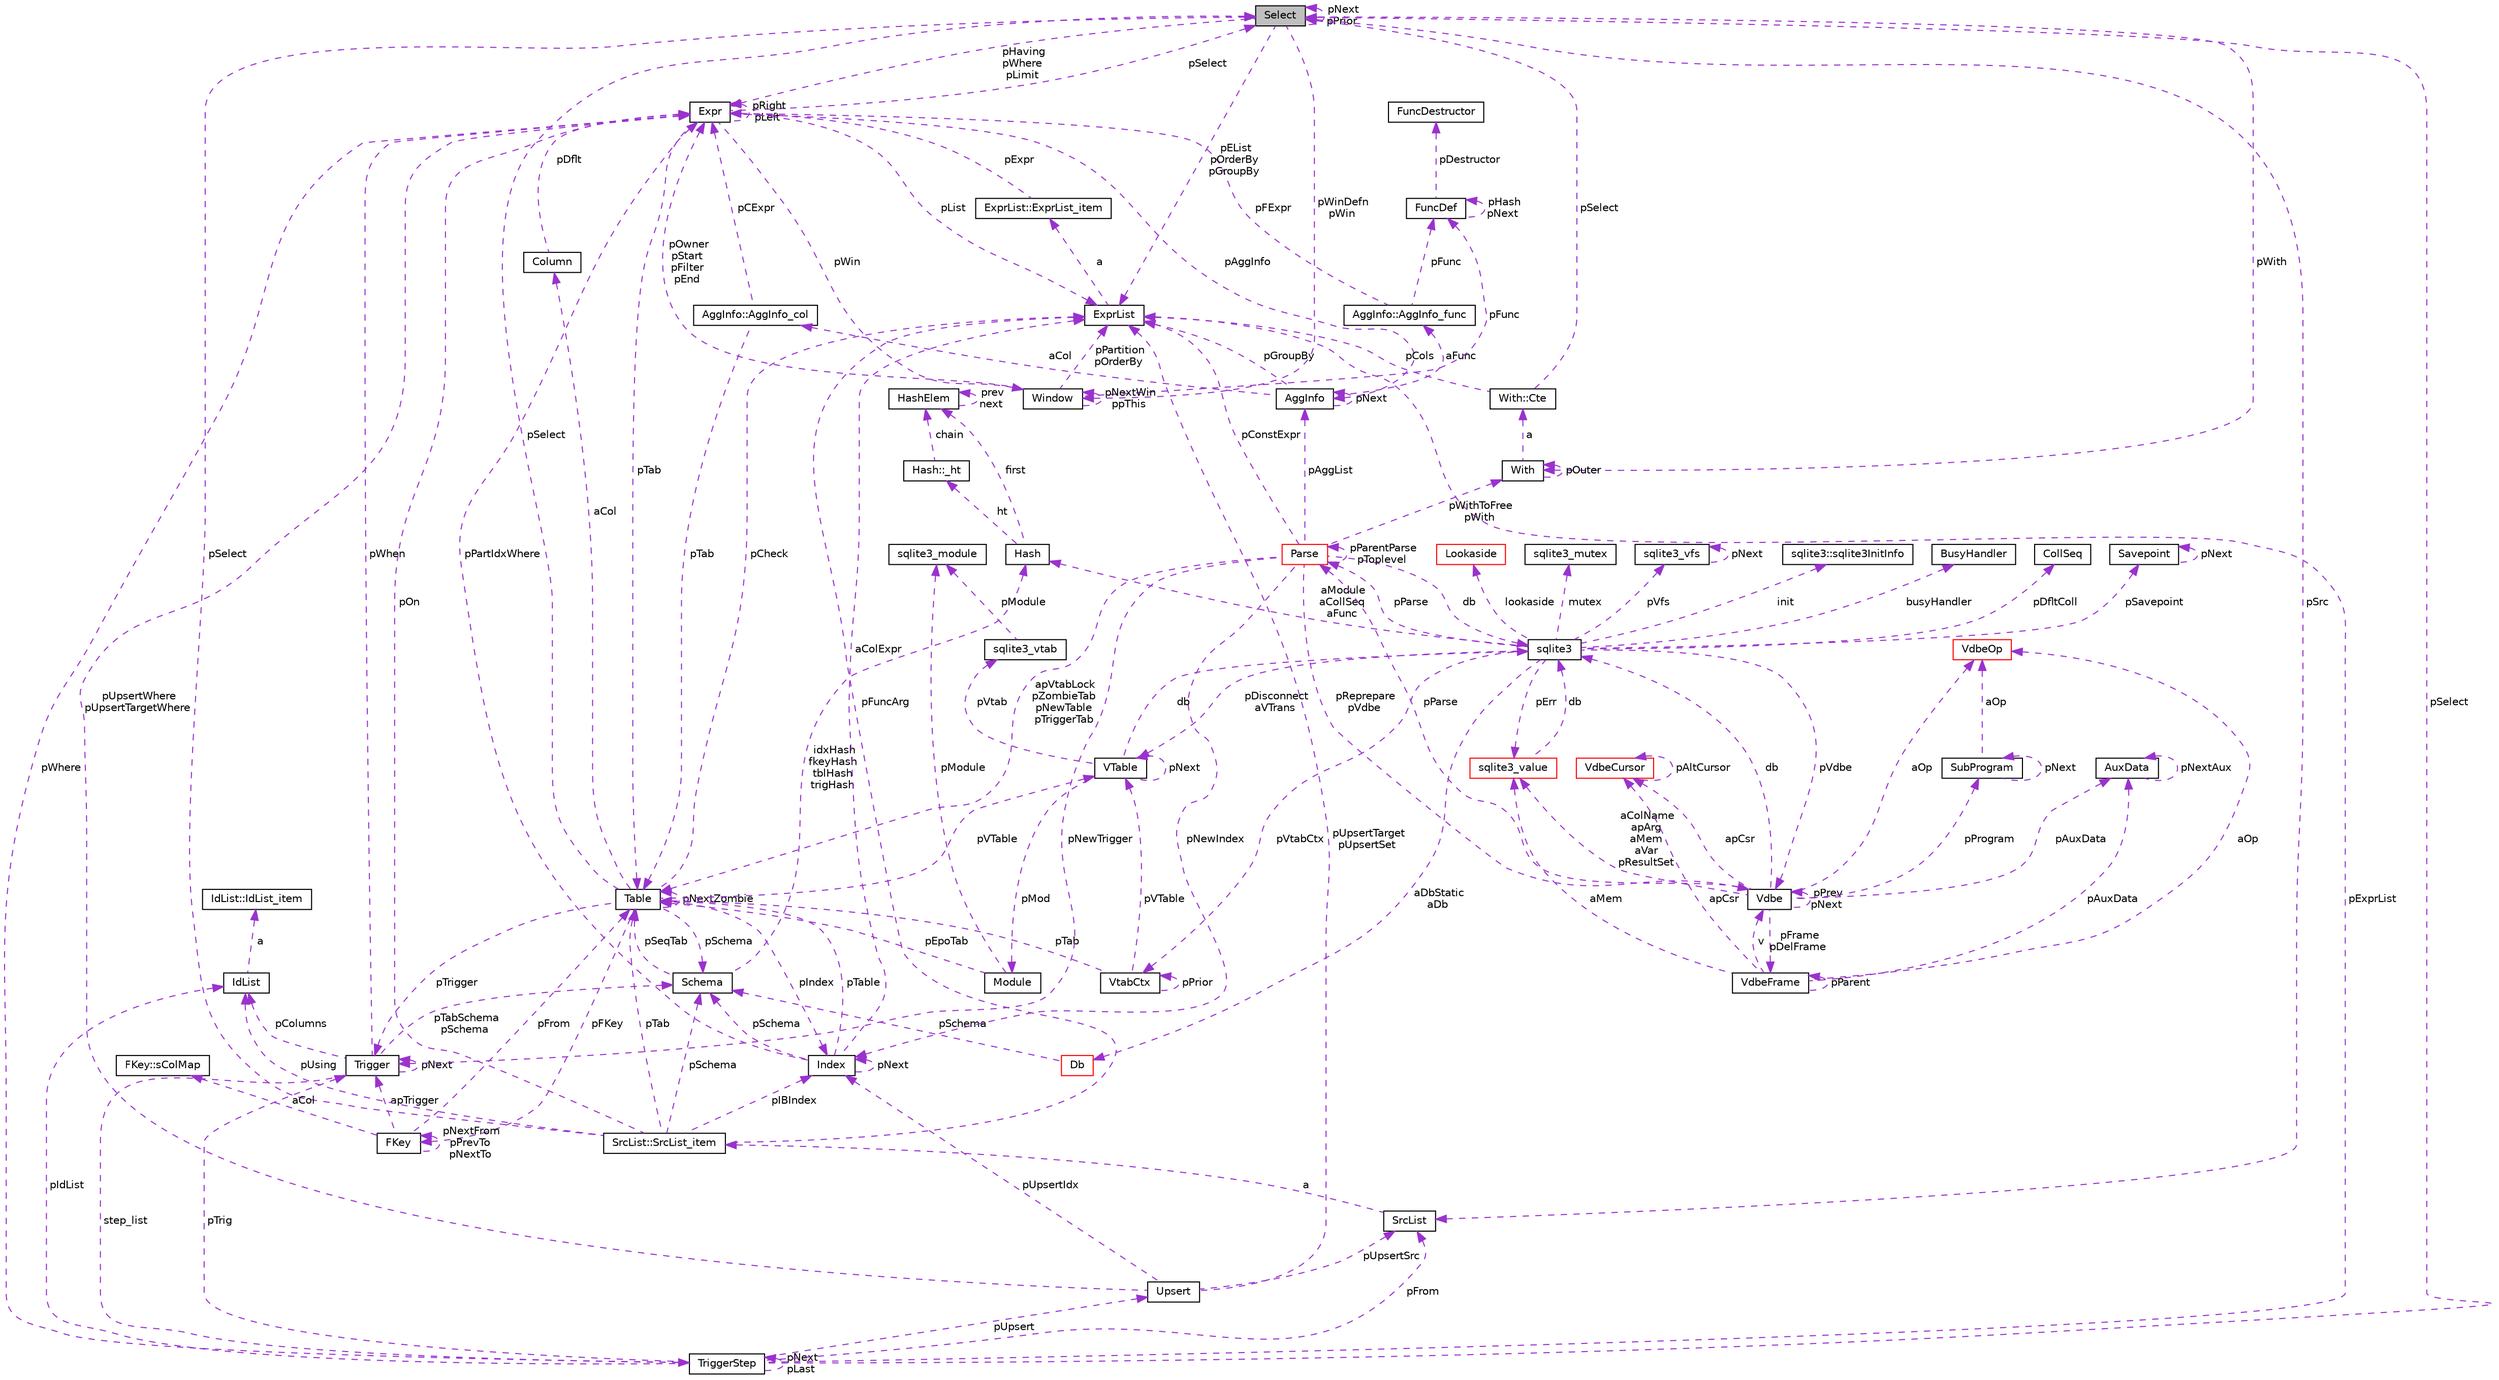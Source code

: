 digraph "Select"
{
 // LATEX_PDF_SIZE
  edge [fontname="Helvetica",fontsize="10",labelfontname="Helvetica",labelfontsize="10"];
  node [fontname="Helvetica",fontsize="10",shape=record];
  Node1 [label="Select",height=0.2,width=0.4,color="black", fillcolor="grey75", style="filled", fontcolor="black",tooltip=" "];
  Node2 -> Node1 [dir="back",color="darkorchid3",fontsize="10",style="dashed",label=" pHaving\npWhere\npLimit" ,fontname="Helvetica"];
  Node2 [label="Expr",height=0.2,width=0.4,color="black", fillcolor="white", style="filled",URL="$structExpr.html",tooltip=" "];
  Node3 -> Node2 [dir="back",color="darkorchid3",fontsize="10",style="dashed",label=" pAggInfo" ,fontname="Helvetica"];
  Node3 [label="AggInfo",height=0.2,width=0.4,color="black", fillcolor="white", style="filled",URL="$structAggInfo.html",tooltip=" "];
  Node3 -> Node3 [dir="back",color="darkorchid3",fontsize="10",style="dashed",label=" pNext" ,fontname="Helvetica"];
  Node4 -> Node3 [dir="back",color="darkorchid3",fontsize="10",style="dashed",label=" aCol" ,fontname="Helvetica"];
  Node4 [label="AggInfo::AggInfo_col",height=0.2,width=0.4,color="black", fillcolor="white", style="filled",URL="$structAggInfo_1_1AggInfo__col.html",tooltip=" "];
  Node2 -> Node4 [dir="back",color="darkorchid3",fontsize="10",style="dashed",label=" pCExpr" ,fontname="Helvetica"];
  Node5 -> Node4 [dir="back",color="darkorchid3",fontsize="10",style="dashed",label=" pTab" ,fontname="Helvetica"];
  Node5 [label="Table",height=0.2,width=0.4,color="black", fillcolor="white", style="filled",URL="$structTable.html",tooltip=" "];
  Node6 -> Node5 [dir="back",color="darkorchid3",fontsize="10",style="dashed",label=" pSchema" ,fontname="Helvetica"];
  Node6 [label="Schema",height=0.2,width=0.4,color="black", fillcolor="white", style="filled",URL="$structSchema.html",tooltip=" "];
  Node5 -> Node6 [dir="back",color="darkorchid3",fontsize="10",style="dashed",label=" pSeqTab" ,fontname="Helvetica"];
  Node7 -> Node6 [dir="back",color="darkorchid3",fontsize="10",style="dashed",label=" idxHash\nfkeyHash\ntblHash\ntrigHash" ,fontname="Helvetica"];
  Node7 [label="Hash",height=0.2,width=0.4,color="black", fillcolor="white", style="filled",URL="$structHash.html",tooltip=" "];
  Node8 -> Node7 [dir="back",color="darkorchid3",fontsize="10",style="dashed",label=" ht" ,fontname="Helvetica"];
  Node8 [label="Hash::_ht",height=0.2,width=0.4,color="black", fillcolor="white", style="filled",URL="$structHash_1_1__ht.html",tooltip=" "];
  Node9 -> Node8 [dir="back",color="darkorchid3",fontsize="10",style="dashed",label=" chain" ,fontname="Helvetica"];
  Node9 [label="HashElem",height=0.2,width=0.4,color="black", fillcolor="white", style="filled",URL="$structHashElem.html",tooltip=" "];
  Node9 -> Node9 [dir="back",color="darkorchid3",fontsize="10",style="dashed",label=" prev\nnext" ,fontname="Helvetica"];
  Node9 -> Node7 [dir="back",color="darkorchid3",fontsize="10",style="dashed",label=" first" ,fontname="Helvetica"];
  Node10 -> Node5 [dir="back",color="darkorchid3",fontsize="10",style="dashed",label=" aCol" ,fontname="Helvetica"];
  Node10 [label="Column",height=0.2,width=0.4,color="black", fillcolor="white", style="filled",URL="$structColumn.html",tooltip=" "];
  Node2 -> Node10 [dir="back",color="darkorchid3",fontsize="10",style="dashed",label=" pDflt" ,fontname="Helvetica"];
  Node11 -> Node5 [dir="back",color="darkorchid3",fontsize="10",style="dashed",label=" pFKey" ,fontname="Helvetica"];
  Node11 [label="FKey",height=0.2,width=0.4,color="black", fillcolor="white", style="filled",URL="$structFKey.html",tooltip=" "];
  Node12 -> Node11 [dir="back",color="darkorchid3",fontsize="10",style="dashed",label=" aCol" ,fontname="Helvetica"];
  Node12 [label="FKey::sColMap",height=0.2,width=0.4,color="black", fillcolor="white", style="filled",URL="$structFKey_1_1sColMap.html",tooltip=" "];
  Node11 -> Node11 [dir="back",color="darkorchid3",fontsize="10",style="dashed",label=" pNextFrom\npPrevTo\npNextTo" ,fontname="Helvetica"];
  Node5 -> Node11 [dir="back",color="darkorchid3",fontsize="10",style="dashed",label=" pFrom" ,fontname="Helvetica"];
  Node13 -> Node11 [dir="back",color="darkorchid3",fontsize="10",style="dashed",label=" apTrigger" ,fontname="Helvetica"];
  Node13 [label="Trigger",height=0.2,width=0.4,color="black", fillcolor="white", style="filled",URL="$structTrigger.html",tooltip=" "];
  Node14 -> Node13 [dir="back",color="darkorchid3",fontsize="10",style="dashed",label=" step_list" ,fontname="Helvetica"];
  Node14 [label="TriggerStep",height=0.2,width=0.4,color="black", fillcolor="white", style="filled",URL="$structTriggerStep.html",tooltip=" "];
  Node14 -> Node14 [dir="back",color="darkorchid3",fontsize="10",style="dashed",label=" pNext\npLast" ,fontname="Helvetica"];
  Node2 -> Node14 [dir="back",color="darkorchid3",fontsize="10",style="dashed",label=" pWhere" ,fontname="Helvetica"];
  Node15 -> Node14 [dir="back",color="darkorchid3",fontsize="10",style="dashed",label=" pIdList" ,fontname="Helvetica"];
  Node15 [label="IdList",height=0.2,width=0.4,color="black", fillcolor="white", style="filled",URL="$structIdList.html",tooltip=" "];
  Node16 -> Node15 [dir="back",color="darkorchid3",fontsize="10",style="dashed",label=" a" ,fontname="Helvetica"];
  Node16 [label="IdList::IdList_item",height=0.2,width=0.4,color="black", fillcolor="white", style="filled",URL="$structIdList_1_1IdList__item.html",tooltip=" "];
  Node1 -> Node14 [dir="back",color="darkorchid3",fontsize="10",style="dashed",label=" pSelect" ,fontname="Helvetica"];
  Node13 -> Node14 [dir="back",color="darkorchid3",fontsize="10",style="dashed",label=" pTrig" ,fontname="Helvetica"];
  Node17 -> Node14 [dir="back",color="darkorchid3",fontsize="10",style="dashed",label=" pFrom" ,fontname="Helvetica"];
  Node17 [label="SrcList",height=0.2,width=0.4,color="black", fillcolor="white", style="filled",URL="$structSrcList.html",tooltip=" "];
  Node18 -> Node17 [dir="back",color="darkorchid3",fontsize="10",style="dashed",label=" a" ,fontname="Helvetica"];
  Node18 [label="SrcList::SrcList_item",height=0.2,width=0.4,color="black", fillcolor="white", style="filled",URL="$structSrcList_1_1SrcList__item.html",tooltip=" "];
  Node6 -> Node18 [dir="back",color="darkorchid3",fontsize="10",style="dashed",label=" pSchema" ,fontname="Helvetica"];
  Node2 -> Node18 [dir="back",color="darkorchid3",fontsize="10",style="dashed",label=" pOn" ,fontname="Helvetica"];
  Node15 -> Node18 [dir="back",color="darkorchid3",fontsize="10",style="dashed",label=" pUsing" ,fontname="Helvetica"];
  Node5 -> Node18 [dir="back",color="darkorchid3",fontsize="10",style="dashed",label=" pTab" ,fontname="Helvetica"];
  Node1 -> Node18 [dir="back",color="darkorchid3",fontsize="10",style="dashed",label=" pSelect" ,fontname="Helvetica"];
  Node19 -> Node18 [dir="back",color="darkorchid3",fontsize="10",style="dashed",label=" pIBIndex" ,fontname="Helvetica"];
  Node19 [label="Index",height=0.2,width=0.4,color="black", fillcolor="white", style="filled",URL="$structIndex.html",tooltip=" "];
  Node6 -> Node19 [dir="back",color="darkorchid3",fontsize="10",style="dashed",label=" pSchema" ,fontname="Helvetica"];
  Node2 -> Node19 [dir="back",color="darkorchid3",fontsize="10",style="dashed",label=" pPartIdxWhere" ,fontname="Helvetica"];
  Node5 -> Node19 [dir="back",color="darkorchid3",fontsize="10",style="dashed",label=" pTable" ,fontname="Helvetica"];
  Node20 -> Node19 [dir="back",color="darkorchid3",fontsize="10",style="dashed",label=" aColExpr" ,fontname="Helvetica"];
  Node20 [label="ExprList",height=0.2,width=0.4,color="black", fillcolor="white", style="filled",URL="$structExprList.html",tooltip=" "];
  Node21 -> Node20 [dir="back",color="darkorchid3",fontsize="10",style="dashed",label=" a" ,fontname="Helvetica"];
  Node21 [label="ExprList::ExprList_item",height=0.2,width=0.4,color="black", fillcolor="white", style="filled",URL="$structExprList_1_1ExprList__item.html",tooltip=" "];
  Node2 -> Node21 [dir="back",color="darkorchid3",fontsize="10",style="dashed",label=" pExpr" ,fontname="Helvetica"];
  Node19 -> Node19 [dir="back",color="darkorchid3",fontsize="10",style="dashed",label=" pNext" ,fontname="Helvetica"];
  Node20 -> Node18 [dir="back",color="darkorchid3",fontsize="10",style="dashed",label=" pFuncArg" ,fontname="Helvetica"];
  Node20 -> Node14 [dir="back",color="darkorchid3",fontsize="10",style="dashed",label=" pExprList" ,fontname="Helvetica"];
  Node22 -> Node14 [dir="back",color="darkorchid3",fontsize="10",style="dashed",label=" pUpsert" ,fontname="Helvetica"];
  Node22 [label="Upsert",height=0.2,width=0.4,color="black", fillcolor="white", style="filled",URL="$structUpsert.html",tooltip=" "];
  Node2 -> Node22 [dir="back",color="darkorchid3",fontsize="10",style="dashed",label=" pUpsertWhere\npUpsertTargetWhere" ,fontname="Helvetica"];
  Node17 -> Node22 [dir="back",color="darkorchid3",fontsize="10",style="dashed",label=" pUpsertSrc" ,fontname="Helvetica"];
  Node19 -> Node22 [dir="back",color="darkorchid3",fontsize="10",style="dashed",label=" pUpsertIdx" ,fontname="Helvetica"];
  Node20 -> Node22 [dir="back",color="darkorchid3",fontsize="10",style="dashed",label=" pUpsertTarget\npUpsertSet" ,fontname="Helvetica"];
  Node6 -> Node13 [dir="back",color="darkorchid3",fontsize="10",style="dashed",label=" pTabSchema\npSchema" ,fontname="Helvetica"];
  Node2 -> Node13 [dir="back",color="darkorchid3",fontsize="10",style="dashed",label=" pWhen" ,fontname="Helvetica"];
  Node15 -> Node13 [dir="back",color="darkorchid3",fontsize="10",style="dashed",label=" pColumns" ,fontname="Helvetica"];
  Node13 -> Node13 [dir="back",color="darkorchid3",fontsize="10",style="dashed",label=" pNext" ,fontname="Helvetica"];
  Node23 -> Node5 [dir="back",color="darkorchid3",fontsize="10",style="dashed",label=" pVTable" ,fontname="Helvetica"];
  Node23 [label="VTable",height=0.2,width=0.4,color="black", fillcolor="white", style="filled",URL="$structVTable.html",tooltip=" "];
  Node24 -> Node23 [dir="back",color="darkorchid3",fontsize="10",style="dashed",label=" db" ,fontname="Helvetica"];
  Node24 [label="sqlite3",height=0.2,width=0.4,color="black", fillcolor="white", style="filled",URL="$structsqlite3.html",tooltip=" "];
  Node25 -> Node24 [dir="back",color="darkorchid3",fontsize="10",style="dashed",label=" pVdbe" ,fontname="Helvetica"];
  Node25 [label="Vdbe",height=0.2,width=0.4,color="black", fillcolor="white", style="filled",URL="$structVdbe.html",tooltip=" "];
  Node25 -> Node25 [dir="back",color="darkorchid3",fontsize="10",style="dashed",label=" pPrev\npNext" ,fontname="Helvetica"];
  Node24 -> Node25 [dir="back",color="darkorchid3",fontsize="10",style="dashed",label=" db" ,fontname="Helvetica"];
  Node26 -> Node25 [dir="back",color="darkorchid3",fontsize="10",style="dashed",label=" aColName\napArg\naMem\naVar\npResultSet" ,fontname="Helvetica"];
  Node26 [label="sqlite3_value",height=0.2,width=0.4,color="red", fillcolor="white", style="filled",URL="$structsqlite3__value.html",tooltip=" "];
  Node24 -> Node26 [dir="back",color="darkorchid3",fontsize="10",style="dashed",label=" db" ,fontname="Helvetica"];
  Node30 -> Node25 [dir="back",color="darkorchid3",fontsize="10",style="dashed",label=" pFrame\npDelFrame" ,fontname="Helvetica"];
  Node30 [label="VdbeFrame",height=0.2,width=0.4,color="black", fillcolor="white", style="filled",URL="$structVdbeFrame.html",tooltip=" "];
  Node25 -> Node30 [dir="back",color="darkorchid3",fontsize="10",style="dashed",label=" v" ,fontname="Helvetica"];
  Node26 -> Node30 [dir="back",color="darkorchid3",fontsize="10",style="dashed",label=" aMem" ,fontname="Helvetica"];
  Node30 -> Node30 [dir="back",color="darkorchid3",fontsize="10",style="dashed",label=" pParent" ,fontname="Helvetica"];
  Node31 -> Node30 [dir="back",color="darkorchid3",fontsize="10",style="dashed",label=" pAuxData" ,fontname="Helvetica"];
  Node31 [label="AuxData",height=0.2,width=0.4,color="black", fillcolor="white", style="filled",URL="$structAuxData.html",tooltip=" "];
  Node31 -> Node31 [dir="back",color="darkorchid3",fontsize="10",style="dashed",label=" pNextAux" ,fontname="Helvetica"];
  Node32 -> Node30 [dir="back",color="darkorchid3",fontsize="10",style="dashed",label=" apCsr" ,fontname="Helvetica"];
  Node32 [label="VdbeCursor",height=0.2,width=0.4,color="red", fillcolor="white", style="filled",URL="$structVdbeCursor.html",tooltip=" "];
  Node32 -> Node32 [dir="back",color="darkorchid3",fontsize="10",style="dashed",label=" pAltCursor" ,fontname="Helvetica"];
  Node67 -> Node30 [dir="back",color="darkorchid3",fontsize="10",style="dashed",label=" aOp" ,fontname="Helvetica"];
  Node67 [label="VdbeOp",height=0.2,width=0.4,color="red", fillcolor="white", style="filled",URL="$structVdbeOp.html",tooltip=" "];
  Node31 -> Node25 [dir="back",color="darkorchid3",fontsize="10",style="dashed",label=" pAuxData" ,fontname="Helvetica"];
  Node69 -> Node25 [dir="back",color="darkorchid3",fontsize="10",style="dashed",label=" pProgram" ,fontname="Helvetica"];
  Node69 [label="SubProgram",height=0.2,width=0.4,color="black", fillcolor="white", style="filled",URL="$structSubProgram.html",tooltip=" "];
  Node69 -> Node69 [dir="back",color="darkorchid3",fontsize="10",style="dashed",label=" pNext" ,fontname="Helvetica"];
  Node67 -> Node69 [dir="back",color="darkorchid3",fontsize="10",style="dashed",label=" aOp" ,fontname="Helvetica"];
  Node32 -> Node25 [dir="back",color="darkorchid3",fontsize="10",style="dashed",label=" apCsr" ,fontname="Helvetica"];
  Node71 -> Node25 [dir="back",color="darkorchid3",fontsize="10",style="dashed",label=" pParse" ,fontname="Helvetica"];
  Node71 [label="Parse",height=0.2,width=0.4,color="red", fillcolor="white", style="filled",URL="$structParse.html",tooltip=" "];
  Node3 -> Node71 [dir="back",color="darkorchid3",fontsize="10",style="dashed",label=" pAggList" ,fontname="Helvetica"];
  Node25 -> Node71 [dir="back",color="darkorchid3",fontsize="10",style="dashed",label=" pReprepare\npVdbe" ,fontname="Helvetica"];
  Node24 -> Node71 [dir="back",color="darkorchid3",fontsize="10",style="dashed",label=" db" ,fontname="Helvetica"];
  Node74 -> Node71 [dir="back",color="darkorchid3",fontsize="10",style="dashed",label=" pWithToFree\npWith" ,fontname="Helvetica"];
  Node74 [label="With",height=0.2,width=0.4,color="black", fillcolor="white", style="filled",URL="$structWith.html",tooltip=" "];
  Node75 -> Node74 [dir="back",color="darkorchid3",fontsize="10",style="dashed",label=" a" ,fontname="Helvetica"];
  Node75 [label="With::Cte",height=0.2,width=0.4,color="black", fillcolor="white", style="filled",URL="$structWith_1_1Cte.html",tooltip=" "];
  Node1 -> Node75 [dir="back",color="darkorchid3",fontsize="10",style="dashed",label=" pSelect" ,fontname="Helvetica"];
  Node20 -> Node75 [dir="back",color="darkorchid3",fontsize="10",style="dashed",label=" pCols" ,fontname="Helvetica"];
  Node74 -> Node74 [dir="back",color="darkorchid3",fontsize="10",style="dashed",label=" pOuter" ,fontname="Helvetica"];
  Node5 -> Node71 [dir="back",color="darkorchid3",fontsize="10",style="dashed",label=" apVtabLock\npZombieTab\npNewTable\npTriggerTab" ,fontname="Helvetica"];
  Node13 -> Node71 [dir="back",color="darkorchid3",fontsize="10",style="dashed",label=" pNewTrigger" ,fontname="Helvetica"];
  Node19 -> Node71 [dir="back",color="darkorchid3",fontsize="10",style="dashed",label=" pNewIndex" ,fontname="Helvetica"];
  Node20 -> Node71 [dir="back",color="darkorchid3",fontsize="10",style="dashed",label=" pConstExpr" ,fontname="Helvetica"];
  Node71 -> Node71 [dir="back",color="darkorchid3",fontsize="10",style="dashed",label=" pParentParse\npToplevel" ,fontname="Helvetica"];
  Node67 -> Node25 [dir="back",color="darkorchid3",fontsize="10",style="dashed",label=" aOp" ,fontname="Helvetica"];
  Node79 -> Node24 [dir="back",color="darkorchid3",fontsize="10",style="dashed",label=" pSavepoint" ,fontname="Helvetica"];
  Node79 [label="Savepoint",height=0.2,width=0.4,color="black", fillcolor="white", style="filled",URL="$structSavepoint.html",tooltip=" "];
  Node79 -> Node79 [dir="back",color="darkorchid3",fontsize="10",style="dashed",label=" pNext" ,fontname="Helvetica"];
  Node80 -> Node24 [dir="back",color="darkorchid3",fontsize="10",style="dashed",label=" lookaside" ,fontname="Helvetica"];
  Node80 [label="Lookaside",height=0.2,width=0.4,color="red", fillcolor="white", style="filled",URL="$structLookaside.html",tooltip=" "];
  Node26 -> Node24 [dir="back",color="darkorchid3",fontsize="10",style="dashed",label=" pErr" ,fontname="Helvetica"];
  Node37 -> Node24 [dir="back",color="darkorchid3",fontsize="10",style="dashed",label=" mutex" ,fontname="Helvetica"];
  Node37 [label="sqlite3_mutex",height=0.2,width=0.4,color="black", fillcolor="white", style="filled",URL="$structsqlite3__mutex.html",tooltip=" "];
  Node48 -> Node24 [dir="back",color="darkorchid3",fontsize="10",style="dashed",label=" pVfs" ,fontname="Helvetica"];
  Node48 [label="sqlite3_vfs",height=0.2,width=0.4,color="black", fillcolor="white", style="filled",URL="$structsqlite3__vfs.html",tooltip=" "];
  Node48 -> Node48 [dir="back",color="darkorchid3",fontsize="10",style="dashed",label=" pNext" ,fontname="Helvetica"];
  Node82 -> Node24 [dir="back",color="darkorchid3",fontsize="10",style="dashed",label=" init" ,fontname="Helvetica"];
  Node82 [label="sqlite3::sqlite3InitInfo",height=0.2,width=0.4,color="black", fillcolor="white", style="filled",URL="$structsqlite3_1_1sqlite3InitInfo.html",tooltip=" "];
  Node83 -> Node24 [dir="back",color="darkorchid3",fontsize="10",style="dashed",label=" busyHandler" ,fontname="Helvetica"];
  Node83 [label="BusyHandler",height=0.2,width=0.4,color="black", fillcolor="white", style="filled",URL="$structBusyHandler.html",tooltip=" "];
  Node84 -> Node24 [dir="back",color="darkorchid3",fontsize="10",style="dashed",label=" pVtabCtx" ,fontname="Helvetica"];
  Node84 [label="VtabCtx",height=0.2,width=0.4,color="black", fillcolor="white", style="filled",URL="$structVtabCtx.html",tooltip=" "];
  Node84 -> Node84 [dir="back",color="darkorchid3",fontsize="10",style="dashed",label=" pPrior" ,fontname="Helvetica"];
  Node23 -> Node84 [dir="back",color="darkorchid3",fontsize="10",style="dashed",label=" pVTable" ,fontname="Helvetica"];
  Node5 -> Node84 [dir="back",color="darkorchid3",fontsize="10",style="dashed",label=" pTab" ,fontname="Helvetica"];
  Node53 -> Node24 [dir="back",color="darkorchid3",fontsize="10",style="dashed",label=" pDfltColl" ,fontname="Helvetica"];
  Node53 [label="CollSeq",height=0.2,width=0.4,color="black", fillcolor="white", style="filled",URL="$structCollSeq.html",tooltip=" "];
  Node23 -> Node24 [dir="back",color="darkorchid3",fontsize="10",style="dashed",label=" pDisconnect\naVTrans" ,fontname="Helvetica"];
  Node85 -> Node24 [dir="back",color="darkorchid3",fontsize="10",style="dashed",label=" aDbStatic\naDb" ,fontname="Helvetica"];
  Node85 [label="Db",height=0.2,width=0.4,color="red", fillcolor="white", style="filled",URL="$structDb.html",tooltip=" "];
  Node6 -> Node85 [dir="back",color="darkorchid3",fontsize="10",style="dashed",label=" pSchema" ,fontname="Helvetica"];
  Node7 -> Node24 [dir="back",color="darkorchid3",fontsize="10",style="dashed",label=" aModule\naCollSeq\naFunc" ,fontname="Helvetica"];
  Node71 -> Node24 [dir="back",color="darkorchid3",fontsize="10",style="dashed",label=" pParse" ,fontname="Helvetica"];
  Node23 -> Node23 [dir="back",color="darkorchid3",fontsize="10",style="dashed",label=" pNext" ,fontname="Helvetica"];
  Node86 -> Node23 [dir="back",color="darkorchid3",fontsize="10",style="dashed",label=" pMod" ,fontname="Helvetica"];
  Node86 [label="Module",height=0.2,width=0.4,color="black", fillcolor="white", style="filled",URL="$structModule.html",tooltip=" "];
  Node56 -> Node86 [dir="back",color="darkorchid3",fontsize="10",style="dashed",label=" pModule" ,fontname="Helvetica"];
  Node56 [label="sqlite3_module",height=0.2,width=0.4,color="black", fillcolor="white", style="filled",URL="$structsqlite3__module.html",tooltip=" "];
  Node5 -> Node86 [dir="back",color="darkorchid3",fontsize="10",style="dashed",label=" pEpoTab" ,fontname="Helvetica"];
  Node55 -> Node23 [dir="back",color="darkorchid3",fontsize="10",style="dashed",label=" pVtab" ,fontname="Helvetica"];
  Node55 [label="sqlite3_vtab",height=0.2,width=0.4,color="black", fillcolor="white", style="filled",URL="$structsqlite3__vtab.html",tooltip=" "];
  Node56 -> Node55 [dir="back",color="darkorchid3",fontsize="10",style="dashed",label=" pModule" ,fontname="Helvetica"];
  Node5 -> Node5 [dir="back",color="darkorchid3",fontsize="10",style="dashed",label=" pNextZombie" ,fontname="Helvetica"];
  Node13 -> Node5 [dir="back",color="darkorchid3",fontsize="10",style="dashed",label=" pTrigger" ,fontname="Helvetica"];
  Node1 -> Node5 [dir="back",color="darkorchid3",fontsize="10",style="dashed",label=" pSelect" ,fontname="Helvetica"];
  Node20 -> Node5 [dir="back",color="darkorchid3",fontsize="10",style="dashed",label=" pCheck" ,fontname="Helvetica"];
  Node19 -> Node5 [dir="back",color="darkorchid3",fontsize="10",style="dashed",label=" pIndex" ,fontname="Helvetica"];
  Node87 -> Node3 [dir="back",color="darkorchid3",fontsize="10",style="dashed",label=" aFunc" ,fontname="Helvetica"];
  Node87 [label="AggInfo::AggInfo_func",height=0.2,width=0.4,color="black", fillcolor="white", style="filled",URL="$structAggInfo_1_1AggInfo__func.html",tooltip=" "];
  Node2 -> Node87 [dir="back",color="darkorchid3",fontsize="10",style="dashed",label=" pFExpr" ,fontname="Helvetica"];
  Node28 -> Node87 [dir="back",color="darkorchid3",fontsize="10",style="dashed",label=" pFunc" ,fontname="Helvetica"];
  Node28 [label="FuncDef",height=0.2,width=0.4,color="black", fillcolor="white", style="filled",URL="$structFuncDef.html",tooltip=" "];
  Node29 -> Node28 [dir="back",color="darkorchid3",fontsize="10",style="dashed",label=" pDestructor" ,fontname="Helvetica"];
  Node29 [label="FuncDestructor",height=0.2,width=0.4,color="black", fillcolor="white", style="filled",URL="$structFuncDestructor.html",tooltip=" "];
  Node28 -> Node28 [dir="back",color="darkorchid3",fontsize="10",style="dashed",label=" pHash\npNext" ,fontname="Helvetica"];
  Node20 -> Node3 [dir="back",color="darkorchid3",fontsize="10",style="dashed",label=" pGroupBy" ,fontname="Helvetica"];
  Node2 -> Node2 [dir="back",color="darkorchid3",fontsize="10",style="dashed",label=" pRight\npLeft" ,fontname="Helvetica"];
  Node5 -> Node2 [dir="back",color="darkorchid3",fontsize="10",style="dashed",label=" pTab" ,fontname="Helvetica"];
  Node1 -> Node2 [dir="back",color="darkorchid3",fontsize="10",style="dashed",label=" pSelect" ,fontname="Helvetica"];
  Node20 -> Node2 [dir="back",color="darkorchid3",fontsize="10",style="dashed",label=" pList" ,fontname="Helvetica"];
  Node88 -> Node2 [dir="back",color="darkorchid3",fontsize="10",style="dashed",label=" pWin" ,fontname="Helvetica"];
  Node88 [label="Window",height=0.2,width=0.4,color="black", fillcolor="white", style="filled",URL="$structWindow.html",tooltip=" "];
  Node2 -> Node88 [dir="back",color="darkorchid3",fontsize="10",style="dashed",label=" pOwner\npStart\npFilter\npEnd" ,fontname="Helvetica"];
  Node20 -> Node88 [dir="back",color="darkorchid3",fontsize="10",style="dashed",label=" pPartition\npOrderBy" ,fontname="Helvetica"];
  Node28 -> Node88 [dir="back",color="darkorchid3",fontsize="10",style="dashed",label=" pFunc" ,fontname="Helvetica"];
  Node88 -> Node88 [dir="back",color="darkorchid3",fontsize="10",style="dashed",label=" pNextWin\nppThis" ,fontname="Helvetica"];
  Node74 -> Node1 [dir="back",color="darkorchid3",fontsize="10",style="dashed",label=" pWith" ,fontname="Helvetica"];
  Node1 -> Node1 [dir="back",color="darkorchid3",fontsize="10",style="dashed",label=" pNext\npPrior" ,fontname="Helvetica"];
  Node17 -> Node1 [dir="back",color="darkorchid3",fontsize="10",style="dashed",label=" pSrc" ,fontname="Helvetica"];
  Node20 -> Node1 [dir="back",color="darkorchid3",fontsize="10",style="dashed",label=" pEList\npOrderBy\npGroupBy" ,fontname="Helvetica"];
  Node88 -> Node1 [dir="back",color="darkorchid3",fontsize="10",style="dashed",label=" pWinDefn\npWin" ,fontname="Helvetica"];
}
